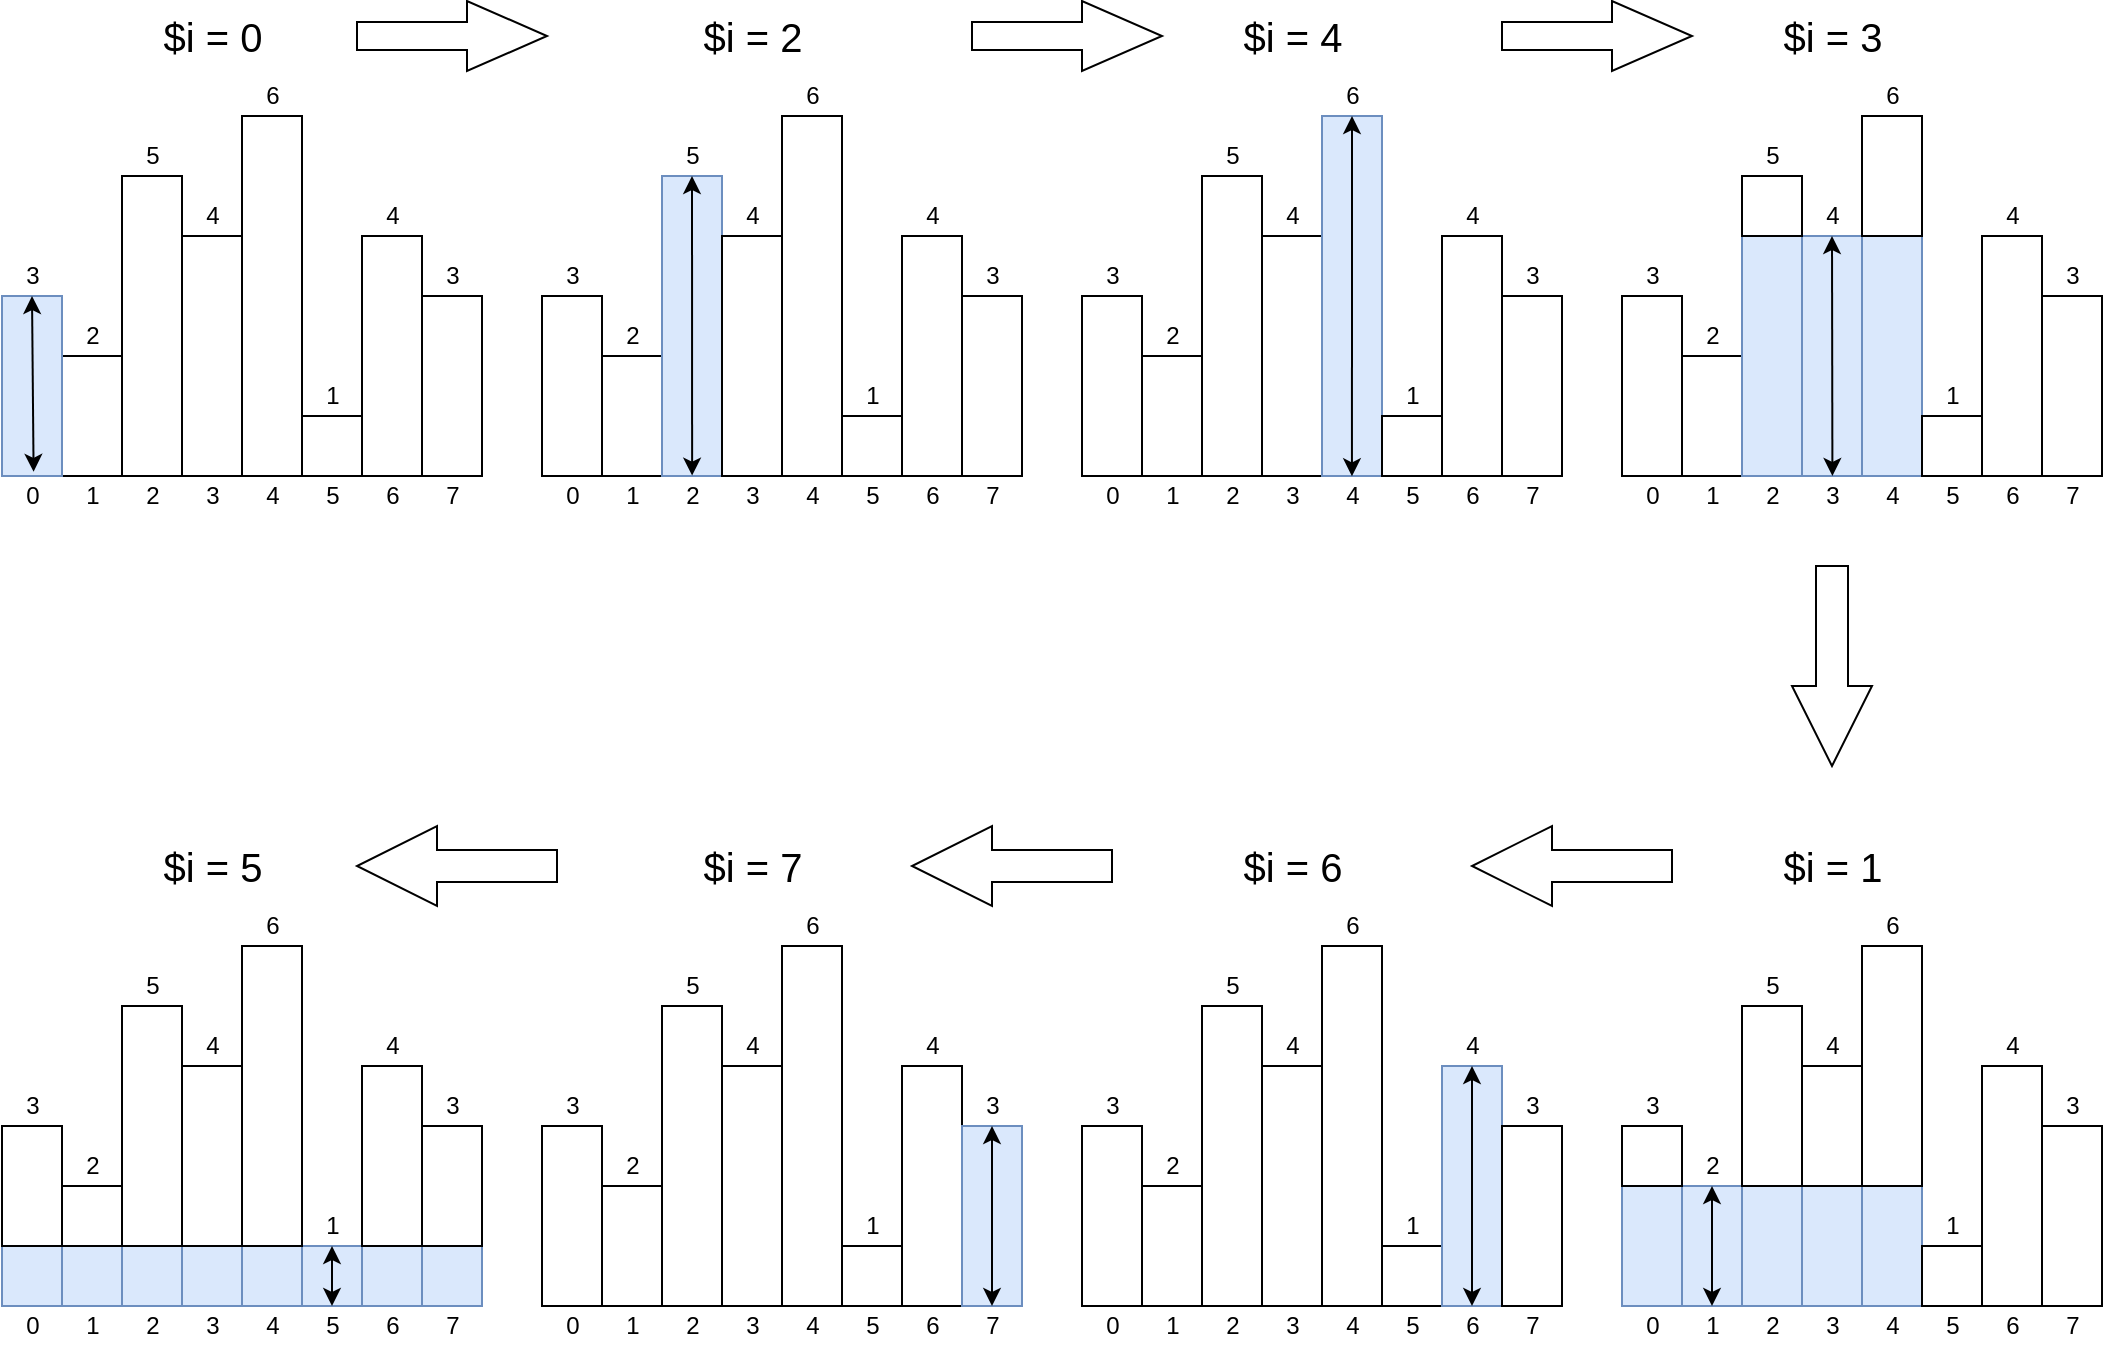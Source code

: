 <mxfile version="17.4.0" type="device"><diagram id="r13lclJy04tUfpIlz6-x" name="Page-1"><mxGraphModel dx="2289" dy="856" grid="1" gridSize="10" guides="1" tooltips="1" connect="1" arrows="1" fold="1" page="1" pageScale="1" pageWidth="827" pageHeight="1169" math="0" shadow="0"><root><mxCell id="0"/><mxCell id="1" parent="0"/><mxCell id="mqp4luk-evW0Tg-lg8hb-3" value="" style="whiteSpace=wrap;html=1;fillColor=#dae8fc;strokeColor=#6c8ebf;" vertex="1" parent="1"><mxGeometry x="270" y="795" width="30" height="60" as="geometry"/></mxCell><mxCell id="mqp4luk-evW0Tg-lg8hb-5" value="" style="whiteSpace=wrap;html=1;fillColor=#dae8fc;strokeColor=#6c8ebf;" vertex="1" parent="1"><mxGeometry x="300" y="795" width="30" height="60" as="geometry"/></mxCell><mxCell id="mqp4luk-evW0Tg-lg8hb-6" value="" style="whiteSpace=wrap;html=1;fillColor=#dae8fc;strokeColor=#6c8ebf;" vertex="1" parent="1"><mxGeometry x="330" y="795" width="30" height="60" as="geometry"/></mxCell><mxCell id="mqp4luk-evW0Tg-lg8hb-7" value="2" style="text;html=1;resizable=0;autosize=1;align=center;verticalAlign=middle;points=[];fillColor=none;strokeColor=none;rounded=0;" vertex="1" parent="1"><mxGeometry x="275" y="775" width="20" height="20" as="geometry"/></mxCell><mxCell id="mqp4luk-evW0Tg-lg8hb-8" value="" style="whiteSpace=wrap;html=1;fillColor=#dae8fc;strokeColor=#6c8ebf;" vertex="1" parent="1"><mxGeometry x="240" y="795" width="30" height="60" as="geometry"/></mxCell><mxCell id="mqp4luk-evW0Tg-lg8hb-9" value="3" style="text;html=1;resizable=0;autosize=1;align=center;verticalAlign=middle;points=[];fillColor=none;strokeColor=none;rounded=0;" vertex="1" parent="1"><mxGeometry x="245" y="745" width="20" height="20" as="geometry"/></mxCell><mxCell id="mqp4luk-evW0Tg-lg8hb-10" value="5" style="text;html=1;resizable=0;autosize=1;align=center;verticalAlign=middle;points=[];fillColor=none;strokeColor=none;rounded=0;" vertex="1" parent="1"><mxGeometry x="305" y="685" width="20" height="20" as="geometry"/></mxCell><mxCell id="mqp4luk-evW0Tg-lg8hb-11" value="4" style="text;html=1;resizable=0;autosize=1;align=center;verticalAlign=middle;points=[];fillColor=none;strokeColor=none;rounded=0;" vertex="1" parent="1"><mxGeometry x="335" y="715" width="20" height="20" as="geometry"/></mxCell><mxCell id="mqp4luk-evW0Tg-lg8hb-13" value="" style="whiteSpace=wrap;html=1;fillColor=#dae8fc;strokeColor=#6c8ebf;" vertex="1" parent="1"><mxGeometry x="360" y="795" width="30" height="60" as="geometry"/></mxCell><mxCell id="mqp4luk-evW0Tg-lg8hb-14" value="" style="whiteSpace=wrap;html=1;" vertex="1" parent="1"><mxGeometry x="390" y="825" width="30" height="30" as="geometry"/></mxCell><mxCell id="mqp4luk-evW0Tg-lg8hb-15" value="6" style="text;html=1;resizable=0;autosize=1;align=center;verticalAlign=middle;points=[];fillColor=none;strokeColor=none;rounded=0;" vertex="1" parent="1"><mxGeometry x="365" y="655" width="20" height="20" as="geometry"/></mxCell><mxCell id="mqp4luk-evW0Tg-lg8hb-16" value="" style="whiteSpace=wrap;html=1;" vertex="1" parent="1"><mxGeometry x="420" y="735" width="30" height="120" as="geometry"/></mxCell><mxCell id="mqp4luk-evW0Tg-lg8hb-17" value="" style="whiteSpace=wrap;html=1;" vertex="1" parent="1"><mxGeometry x="450" y="765" width="30" height="90" as="geometry"/></mxCell><mxCell id="mqp4luk-evW0Tg-lg8hb-18" value="1" style="text;html=1;resizable=0;autosize=1;align=center;verticalAlign=middle;points=[];fillColor=none;strokeColor=none;rounded=0;" vertex="1" parent="1"><mxGeometry x="395" y="805" width="20" height="20" as="geometry"/></mxCell><mxCell id="mqp4luk-evW0Tg-lg8hb-19" value="4" style="text;html=1;resizable=0;autosize=1;align=center;verticalAlign=middle;points=[];fillColor=none;strokeColor=none;rounded=0;" vertex="1" parent="1"><mxGeometry x="425" y="715" width="20" height="20" as="geometry"/></mxCell><mxCell id="mqp4luk-evW0Tg-lg8hb-20" value="3" style="text;html=1;resizable=0;autosize=1;align=center;verticalAlign=middle;points=[];fillColor=none;strokeColor=none;rounded=0;" vertex="1" parent="1"><mxGeometry x="455" y="745" width="20" height="20" as="geometry"/></mxCell><mxCell id="mqp4luk-evW0Tg-lg8hb-23" value="" style="endArrow=classic;startArrow=classic;html=1;rounded=0;" edge="1" parent="1" target="mqp4luk-evW0Tg-lg8hb-16"><mxGeometry width="50" height="50" relative="1" as="geometry"><mxPoint x="420" y="765" as="sourcePoint"/><mxPoint x="470" y="715" as="targetPoint"/></mxGeometry></mxCell><mxCell id="mqp4luk-evW0Tg-lg8hb-24" value="" style="endArrow=classic;startArrow=classic;html=1;rounded=0;" edge="1" parent="1" target="mqp4luk-evW0Tg-lg8hb-3"><mxGeometry width="50" height="50" relative="1" as="geometry"><mxPoint x="285" y="855" as="sourcePoint"/><mxPoint x="335" y="805" as="targetPoint"/></mxGeometry></mxCell><mxCell id="mqp4luk-evW0Tg-lg8hb-25" value="" style="endArrow=classic;startArrow=classic;html=1;rounded=0;entryX=0.5;entryY=0;entryDx=0;entryDy=0;exitX=0.5;exitY=1;exitDx=0;exitDy=0;" edge="1" parent="1" target="mqp4luk-evW0Tg-lg8hb-3" source="mqp4luk-evW0Tg-lg8hb-3"><mxGeometry width="50" height="50" relative="1" as="geometry"><mxPoint x="345.21" y="855" as="sourcePoint"/><mxPoint x="344.79" y="795" as="targetPoint"/></mxGeometry></mxCell><mxCell id="mqp4luk-evW0Tg-lg8hb-26" value="0" style="text;html=1;resizable=0;autosize=1;align=center;verticalAlign=middle;points=[];fillColor=none;strokeColor=none;rounded=0;" vertex="1" parent="1"><mxGeometry x="245" y="855" width="20" height="20" as="geometry"/></mxCell><mxCell id="mqp4luk-evW0Tg-lg8hb-27" value="1" style="text;html=1;resizable=0;autosize=1;align=center;verticalAlign=middle;points=[];fillColor=none;strokeColor=none;rounded=0;" vertex="1" parent="1"><mxGeometry x="275" y="855" width="20" height="20" as="geometry"/></mxCell><mxCell id="mqp4luk-evW0Tg-lg8hb-28" value="2" style="text;html=1;resizable=0;autosize=1;align=center;verticalAlign=middle;points=[];fillColor=none;strokeColor=none;rounded=0;" vertex="1" parent="1"><mxGeometry x="305" y="855" width="20" height="20" as="geometry"/></mxCell><mxCell id="mqp4luk-evW0Tg-lg8hb-29" value="3" style="text;html=1;resizable=0;autosize=1;align=center;verticalAlign=middle;points=[];fillColor=none;strokeColor=none;rounded=0;" vertex="1" parent="1"><mxGeometry x="335" y="855" width="20" height="20" as="geometry"/></mxCell><mxCell id="mqp4luk-evW0Tg-lg8hb-30" value="4" style="text;html=1;resizable=0;autosize=1;align=center;verticalAlign=middle;points=[];fillColor=none;strokeColor=none;rounded=0;" vertex="1" parent="1"><mxGeometry x="365" y="855" width="20" height="20" as="geometry"/></mxCell><mxCell id="mqp4luk-evW0Tg-lg8hb-31" value="5" style="text;html=1;resizable=0;autosize=1;align=center;verticalAlign=middle;points=[];fillColor=none;strokeColor=none;rounded=0;" vertex="1" parent="1"><mxGeometry x="395" y="855" width="20" height="20" as="geometry"/></mxCell><mxCell id="mqp4luk-evW0Tg-lg8hb-32" value="6" style="text;html=1;resizable=0;autosize=1;align=center;verticalAlign=middle;points=[];fillColor=none;strokeColor=none;rounded=0;" vertex="1" parent="1"><mxGeometry x="425" y="855" width="20" height="20" as="geometry"/></mxCell><mxCell id="mqp4luk-evW0Tg-lg8hb-34" value="7" style="text;html=1;resizable=0;autosize=1;align=center;verticalAlign=middle;points=[];fillColor=none;strokeColor=none;rounded=0;" vertex="1" parent="1"><mxGeometry x="455" y="855" width="20" height="20" as="geometry"/></mxCell><mxCell id="mqp4luk-evW0Tg-lg8hb-35" value="$i = 1" style="text;html=1;resizable=0;autosize=1;align=center;verticalAlign=middle;points=[];fillColor=none;strokeColor=none;rounded=0;shadow=0;fontSize=20;" vertex="1" parent="1"><mxGeometry x="315" y="620" width="60" height="30" as="geometry"/></mxCell><mxCell id="mqp4luk-evW0Tg-lg8hb-38" value="" style="whiteSpace=wrap;html=1;" vertex="1" parent="1"><mxGeometry y="380" width="30" height="60" as="geometry"/></mxCell><mxCell id="mqp4luk-evW0Tg-lg8hb-40" value="" style="whiteSpace=wrap;html=1;" vertex="1" parent="1"><mxGeometry x="30" y="290" width="30" height="150" as="geometry"/></mxCell><mxCell id="mqp4luk-evW0Tg-lg8hb-41" value="" style="whiteSpace=wrap;html=1;" vertex="1" parent="1"><mxGeometry x="60" y="320" width="30" height="120" as="geometry"/></mxCell><mxCell id="mqp4luk-evW0Tg-lg8hb-42" value="2" style="text;html=1;resizable=0;autosize=1;align=center;verticalAlign=middle;points=[];fillColor=none;strokeColor=none;rounded=0;" vertex="1" parent="1"><mxGeometry x="5" y="360" width="20" height="20" as="geometry"/></mxCell><mxCell id="mqp4luk-evW0Tg-lg8hb-43" value="" style="whiteSpace=wrap;html=1;" vertex="1" parent="1"><mxGeometry x="-30" y="350" width="30" height="90" as="geometry"/></mxCell><mxCell id="mqp4luk-evW0Tg-lg8hb-44" value="3" style="text;html=1;resizable=0;autosize=1;align=center;verticalAlign=middle;points=[];fillColor=none;strokeColor=none;rounded=0;" vertex="1" parent="1"><mxGeometry x="-25" y="330" width="20" height="20" as="geometry"/></mxCell><mxCell id="mqp4luk-evW0Tg-lg8hb-45" value="5" style="text;html=1;resizable=0;autosize=1;align=center;verticalAlign=middle;points=[];fillColor=none;strokeColor=none;rounded=0;" vertex="1" parent="1"><mxGeometry x="35" y="270" width="20" height="20" as="geometry"/></mxCell><mxCell id="mqp4luk-evW0Tg-lg8hb-46" value="4" style="text;html=1;resizable=0;autosize=1;align=center;verticalAlign=middle;points=[];fillColor=none;strokeColor=none;rounded=0;" vertex="1" parent="1"><mxGeometry x="65" y="300" width="20" height="20" as="geometry"/></mxCell><mxCell id="mqp4luk-evW0Tg-lg8hb-48" value="" style="whiteSpace=wrap;html=1;fillColor=#dae8fc;strokeColor=#6c8ebf;" vertex="1" parent="1"><mxGeometry x="90" y="260" width="30" height="180" as="geometry"/></mxCell><mxCell id="mqp4luk-evW0Tg-lg8hb-49" value="" style="whiteSpace=wrap;html=1;" vertex="1" parent="1"><mxGeometry x="120" y="410" width="30" height="30" as="geometry"/></mxCell><mxCell id="mqp4luk-evW0Tg-lg8hb-50" value="6" style="text;html=1;resizable=0;autosize=1;align=center;verticalAlign=middle;points=[];fillColor=none;strokeColor=none;rounded=0;" vertex="1" parent="1"><mxGeometry x="95" y="240" width="20" height="20" as="geometry"/></mxCell><mxCell id="mqp4luk-evW0Tg-lg8hb-51" value="" style="whiteSpace=wrap;html=1;" vertex="1" parent="1"><mxGeometry x="150" y="320" width="30" height="120" as="geometry"/></mxCell><mxCell id="mqp4luk-evW0Tg-lg8hb-52" value="" style="whiteSpace=wrap;html=1;" vertex="1" parent="1"><mxGeometry x="180" y="350" width="30" height="90" as="geometry"/></mxCell><mxCell id="mqp4luk-evW0Tg-lg8hb-53" value="1" style="text;html=1;resizable=0;autosize=1;align=center;verticalAlign=middle;points=[];fillColor=none;strokeColor=none;rounded=0;" vertex="1" parent="1"><mxGeometry x="125" y="390" width="20" height="20" as="geometry"/></mxCell><mxCell id="mqp4luk-evW0Tg-lg8hb-54" value="4" style="text;html=1;resizable=0;autosize=1;align=center;verticalAlign=middle;points=[];fillColor=none;strokeColor=none;rounded=0;" vertex="1" parent="1"><mxGeometry x="155" y="300" width="20" height="20" as="geometry"/></mxCell><mxCell id="mqp4luk-evW0Tg-lg8hb-55" value="3" style="text;html=1;resizable=0;autosize=1;align=center;verticalAlign=middle;points=[];fillColor=none;strokeColor=none;rounded=0;" vertex="1" parent="1"><mxGeometry x="185" y="330" width="20" height="20" as="geometry"/></mxCell><mxCell id="mqp4luk-evW0Tg-lg8hb-58" value="" style="endArrow=classic;startArrow=classic;html=1;rounded=0;" edge="1" parent="1" target="mqp4luk-evW0Tg-lg8hb-51"><mxGeometry width="50" height="50" relative="1" as="geometry"><mxPoint x="150" y="350" as="sourcePoint"/><mxPoint x="200" y="300" as="targetPoint"/></mxGeometry></mxCell><mxCell id="mqp4luk-evW0Tg-lg8hb-59" value="" style="endArrow=classic;startArrow=classic;html=1;rounded=0;" edge="1" parent="1" target="mqp4luk-evW0Tg-lg8hb-38"><mxGeometry width="50" height="50" relative="1" as="geometry"><mxPoint x="15" y="440" as="sourcePoint"/><mxPoint x="65" y="390" as="targetPoint"/></mxGeometry></mxCell><mxCell id="mqp4luk-evW0Tg-lg8hb-60" value="" style="endArrow=classic;startArrow=classic;html=1;rounded=0;entryX=0.5;entryY=0;entryDx=0;entryDy=0;exitX=0.499;exitY=0.007;exitDx=0;exitDy=0;exitPerimeter=0;" edge="1" parent="1" target="mqp4luk-evW0Tg-lg8hb-48" source="mqp4luk-evW0Tg-lg8hb-65"><mxGeometry width="50" height="50" relative="1" as="geometry"><mxPoint x="75.21" y="440" as="sourcePoint"/><mxPoint x="74.79" y="380" as="targetPoint"/></mxGeometry></mxCell><mxCell id="mqp4luk-evW0Tg-lg8hb-61" value="0" style="text;html=1;resizable=0;autosize=1;align=center;verticalAlign=middle;points=[];fillColor=none;strokeColor=none;rounded=0;" vertex="1" parent="1"><mxGeometry x="-25" y="440" width="20" height="20" as="geometry"/></mxCell><mxCell id="mqp4luk-evW0Tg-lg8hb-62" value="1" style="text;html=1;resizable=0;autosize=1;align=center;verticalAlign=middle;points=[];fillColor=none;strokeColor=none;rounded=0;" vertex="1" parent="1"><mxGeometry x="5" y="440" width="20" height="20" as="geometry"/></mxCell><mxCell id="mqp4luk-evW0Tg-lg8hb-63" value="2" style="text;html=1;resizable=0;autosize=1;align=center;verticalAlign=middle;points=[];fillColor=none;strokeColor=none;rounded=0;" vertex="1" parent="1"><mxGeometry x="35" y="440" width="20" height="20" as="geometry"/></mxCell><mxCell id="mqp4luk-evW0Tg-lg8hb-64" value="3" style="text;html=1;resizable=0;autosize=1;align=center;verticalAlign=middle;points=[];fillColor=none;strokeColor=none;rounded=0;" vertex="1" parent="1"><mxGeometry x="65" y="440" width="20" height="20" as="geometry"/></mxCell><mxCell id="mqp4luk-evW0Tg-lg8hb-65" value="4" style="text;html=1;resizable=0;autosize=1;align=center;verticalAlign=middle;points=[];fillColor=none;strokeColor=none;rounded=0;" vertex="1" parent="1"><mxGeometry x="95" y="440" width="20" height="20" as="geometry"/></mxCell><mxCell id="mqp4luk-evW0Tg-lg8hb-66" value="5" style="text;html=1;resizable=0;autosize=1;align=center;verticalAlign=middle;points=[];fillColor=none;strokeColor=none;rounded=0;" vertex="1" parent="1"><mxGeometry x="125" y="440" width="20" height="20" as="geometry"/></mxCell><mxCell id="mqp4luk-evW0Tg-lg8hb-67" value="6" style="text;html=1;resizable=0;autosize=1;align=center;verticalAlign=middle;points=[];fillColor=none;strokeColor=none;rounded=0;" vertex="1" parent="1"><mxGeometry x="155" y="440" width="20" height="20" as="geometry"/></mxCell><mxCell id="mqp4luk-evW0Tg-lg8hb-69" value="7" style="text;html=1;resizable=0;autosize=1;align=center;verticalAlign=middle;points=[];fillColor=none;strokeColor=none;rounded=0;" vertex="1" parent="1"><mxGeometry x="185" y="440" width="20" height="20" as="geometry"/></mxCell><mxCell id="mqp4luk-evW0Tg-lg8hb-70" value="$i = 4" style="text;html=1;resizable=0;autosize=1;align=center;verticalAlign=middle;points=[];fillColor=none;strokeColor=none;rounded=0;shadow=0;fontSize=20;" vertex="1" parent="1"><mxGeometry x="45" y="205" width="60" height="30" as="geometry"/></mxCell><mxCell id="mqp4luk-evW0Tg-lg8hb-71" value="" style="whiteSpace=wrap;html=1;" vertex="1" parent="1"><mxGeometry x="-270" y="380" width="30" height="60" as="geometry"/></mxCell><mxCell id="mqp4luk-evW0Tg-lg8hb-73" value="" style="whiteSpace=wrap;html=1;fillColor=#dae8fc;strokeColor=#6c8ebf;" vertex="1" parent="1"><mxGeometry x="-240" y="290" width="30" height="150" as="geometry"/></mxCell><mxCell id="mqp4luk-evW0Tg-lg8hb-74" value="" style="whiteSpace=wrap;html=1;" vertex="1" parent="1"><mxGeometry x="-210" y="320" width="30" height="120" as="geometry"/></mxCell><mxCell id="mqp4luk-evW0Tg-lg8hb-75" value="2" style="text;html=1;resizable=0;autosize=1;align=center;verticalAlign=middle;points=[];fillColor=none;strokeColor=none;rounded=0;" vertex="1" parent="1"><mxGeometry x="-265" y="360" width="20" height="20" as="geometry"/></mxCell><mxCell id="mqp4luk-evW0Tg-lg8hb-76" value="" style="whiteSpace=wrap;html=1;" vertex="1" parent="1"><mxGeometry x="-300" y="350" width="30" height="90" as="geometry"/></mxCell><mxCell id="mqp4luk-evW0Tg-lg8hb-77" value="3" style="text;html=1;resizable=0;autosize=1;align=center;verticalAlign=middle;points=[];fillColor=none;strokeColor=none;rounded=0;" vertex="1" parent="1"><mxGeometry x="-295" y="330" width="20" height="20" as="geometry"/></mxCell><mxCell id="mqp4luk-evW0Tg-lg8hb-78" value="5" style="text;html=1;resizable=0;autosize=1;align=center;verticalAlign=middle;points=[];fillColor=none;strokeColor=none;rounded=0;" vertex="1" parent="1"><mxGeometry x="-235" y="270" width="20" height="20" as="geometry"/></mxCell><mxCell id="mqp4luk-evW0Tg-lg8hb-79" value="4" style="text;html=1;resizable=0;autosize=1;align=center;verticalAlign=middle;points=[];fillColor=none;strokeColor=none;rounded=0;" vertex="1" parent="1"><mxGeometry x="-205" y="300" width="20" height="20" as="geometry"/></mxCell><mxCell id="mqp4luk-evW0Tg-lg8hb-81" value="" style="whiteSpace=wrap;html=1;" vertex="1" parent="1"><mxGeometry x="-180" y="260" width="30" height="180" as="geometry"/></mxCell><mxCell id="mqp4luk-evW0Tg-lg8hb-82" value="" style="whiteSpace=wrap;html=1;" vertex="1" parent="1"><mxGeometry x="-150" y="410" width="30" height="30" as="geometry"/></mxCell><mxCell id="mqp4luk-evW0Tg-lg8hb-83" value="6" style="text;html=1;resizable=0;autosize=1;align=center;verticalAlign=middle;points=[];fillColor=none;strokeColor=none;rounded=0;" vertex="1" parent="1"><mxGeometry x="-175" y="240" width="20" height="20" as="geometry"/></mxCell><mxCell id="mqp4luk-evW0Tg-lg8hb-84" value="" style="whiteSpace=wrap;html=1;" vertex="1" parent="1"><mxGeometry x="-120" y="320" width="30" height="120" as="geometry"/></mxCell><mxCell id="mqp4luk-evW0Tg-lg8hb-85" value="" style="whiteSpace=wrap;html=1;" vertex="1" parent="1"><mxGeometry x="-90" y="350" width="30" height="90" as="geometry"/></mxCell><mxCell id="mqp4luk-evW0Tg-lg8hb-86" value="1" style="text;html=1;resizable=0;autosize=1;align=center;verticalAlign=middle;points=[];fillColor=none;strokeColor=none;rounded=0;" vertex="1" parent="1"><mxGeometry x="-145" y="390" width="20" height="20" as="geometry"/></mxCell><mxCell id="mqp4luk-evW0Tg-lg8hb-87" value="4" style="text;html=1;resizable=0;autosize=1;align=center;verticalAlign=middle;points=[];fillColor=none;strokeColor=none;rounded=0;" vertex="1" parent="1"><mxGeometry x="-115" y="300" width="20" height="20" as="geometry"/></mxCell><mxCell id="mqp4luk-evW0Tg-lg8hb-88" value="3" style="text;html=1;resizable=0;autosize=1;align=center;verticalAlign=middle;points=[];fillColor=none;strokeColor=none;rounded=0;" vertex="1" parent="1"><mxGeometry x="-85" y="330" width="20" height="20" as="geometry"/></mxCell><mxCell id="mqp4luk-evW0Tg-lg8hb-91" value="" style="endArrow=classic;startArrow=classic;html=1;rounded=0;" edge="1" parent="1" target="mqp4luk-evW0Tg-lg8hb-84"><mxGeometry width="50" height="50" relative="1" as="geometry"><mxPoint x="-120" y="350" as="sourcePoint"/><mxPoint x="-70" y="300" as="targetPoint"/></mxGeometry></mxCell><mxCell id="mqp4luk-evW0Tg-lg8hb-92" value="" style="endArrow=classic;startArrow=classic;html=1;rounded=0;" edge="1" parent="1" target="mqp4luk-evW0Tg-lg8hb-71"><mxGeometry width="50" height="50" relative="1" as="geometry"><mxPoint x="-255" y="440" as="sourcePoint"/><mxPoint x="-205" y="390" as="targetPoint"/></mxGeometry></mxCell><mxCell id="mqp4luk-evW0Tg-lg8hb-93" value="" style="endArrow=classic;startArrow=classic;html=1;rounded=0;entryX=0.5;entryY=0;entryDx=0;entryDy=0;exitX=0.503;exitY=-0.01;exitDx=0;exitDy=0;exitPerimeter=0;" edge="1" parent="1" target="mqp4luk-evW0Tg-lg8hb-73" source="mqp4luk-evW0Tg-lg8hb-96"><mxGeometry width="50" height="50" relative="1" as="geometry"><mxPoint x="-194.79" y="440" as="sourcePoint"/><mxPoint x="-195.21" y="380" as="targetPoint"/></mxGeometry></mxCell><mxCell id="mqp4luk-evW0Tg-lg8hb-94" value="0" style="text;html=1;resizable=0;autosize=1;align=center;verticalAlign=middle;points=[];fillColor=none;strokeColor=none;rounded=0;" vertex="1" parent="1"><mxGeometry x="-295" y="440" width="20" height="20" as="geometry"/></mxCell><mxCell id="mqp4luk-evW0Tg-lg8hb-95" value="1" style="text;html=1;resizable=0;autosize=1;align=center;verticalAlign=middle;points=[];fillColor=none;strokeColor=none;rounded=0;" vertex="1" parent="1"><mxGeometry x="-265" y="440" width="20" height="20" as="geometry"/></mxCell><mxCell id="mqp4luk-evW0Tg-lg8hb-96" value="2" style="text;html=1;resizable=0;autosize=1;align=center;verticalAlign=middle;points=[];fillColor=none;strokeColor=none;rounded=0;" vertex="1" parent="1"><mxGeometry x="-235" y="440" width="20" height="20" as="geometry"/></mxCell><mxCell id="mqp4luk-evW0Tg-lg8hb-97" value="3" style="text;html=1;resizable=0;autosize=1;align=center;verticalAlign=middle;points=[];fillColor=none;strokeColor=none;rounded=0;" vertex="1" parent="1"><mxGeometry x="-205" y="440" width="20" height="20" as="geometry"/></mxCell><mxCell id="mqp4luk-evW0Tg-lg8hb-98" value="4" style="text;html=1;resizable=0;autosize=1;align=center;verticalAlign=middle;points=[];fillColor=none;strokeColor=none;rounded=0;" vertex="1" parent="1"><mxGeometry x="-175" y="440" width="20" height="20" as="geometry"/></mxCell><mxCell id="mqp4luk-evW0Tg-lg8hb-99" value="5" style="text;html=1;resizable=0;autosize=1;align=center;verticalAlign=middle;points=[];fillColor=none;strokeColor=none;rounded=0;" vertex="1" parent="1"><mxGeometry x="-145" y="440" width="20" height="20" as="geometry"/></mxCell><mxCell id="mqp4luk-evW0Tg-lg8hb-100" value="6" style="text;html=1;resizable=0;autosize=1;align=center;verticalAlign=middle;points=[];fillColor=none;strokeColor=none;rounded=0;" vertex="1" parent="1"><mxGeometry x="-115" y="440" width="20" height="20" as="geometry"/></mxCell><mxCell id="mqp4luk-evW0Tg-lg8hb-102" value="7" style="text;html=1;resizable=0;autosize=1;align=center;verticalAlign=middle;points=[];fillColor=none;strokeColor=none;rounded=0;" vertex="1" parent="1"><mxGeometry x="-85" y="440" width="20" height="20" as="geometry"/></mxCell><mxCell id="mqp4luk-evW0Tg-lg8hb-103" value="$i = 2" style="text;html=1;resizable=0;autosize=1;align=center;verticalAlign=middle;points=[];fillColor=none;strokeColor=none;rounded=0;shadow=0;fontSize=20;" vertex="1" parent="1"><mxGeometry x="-225" y="205" width="60" height="30" as="geometry"/></mxCell><mxCell id="mqp4luk-evW0Tg-lg8hb-104" value="" style="whiteSpace=wrap;html=1;" vertex="1" parent="1"><mxGeometry x="-540" y="380" width="30" height="60" as="geometry"/></mxCell><mxCell id="mqp4luk-evW0Tg-lg8hb-106" value="" style="whiteSpace=wrap;html=1;" vertex="1" parent="1"><mxGeometry x="-510" y="290" width="30" height="150" as="geometry"/></mxCell><mxCell id="mqp4luk-evW0Tg-lg8hb-107" value="" style="whiteSpace=wrap;html=1;" vertex="1" parent="1"><mxGeometry x="-480" y="320" width="30" height="120" as="geometry"/></mxCell><mxCell id="mqp4luk-evW0Tg-lg8hb-108" value="2" style="text;html=1;resizable=0;autosize=1;align=center;verticalAlign=middle;points=[];fillColor=none;strokeColor=none;rounded=0;" vertex="1" parent="1"><mxGeometry x="-535" y="360" width="20" height="20" as="geometry"/></mxCell><mxCell id="mqp4luk-evW0Tg-lg8hb-109" value="" style="whiteSpace=wrap;html=1;fillColor=#dae8fc;strokeColor=#6c8ebf;" vertex="1" parent="1"><mxGeometry x="-570" y="350" width="30" height="90" as="geometry"/></mxCell><mxCell id="mqp4luk-evW0Tg-lg8hb-110" value="3" style="text;html=1;resizable=0;autosize=1;align=center;verticalAlign=middle;points=[];fillColor=none;strokeColor=none;rounded=0;" vertex="1" parent="1"><mxGeometry x="-565" y="330" width="20" height="20" as="geometry"/></mxCell><mxCell id="mqp4luk-evW0Tg-lg8hb-111" value="5" style="text;html=1;resizable=0;autosize=1;align=center;verticalAlign=middle;points=[];fillColor=none;strokeColor=none;rounded=0;" vertex="1" parent="1"><mxGeometry x="-505" y="270" width="20" height="20" as="geometry"/></mxCell><mxCell id="mqp4luk-evW0Tg-lg8hb-112" value="4" style="text;html=1;resizable=0;autosize=1;align=center;verticalAlign=middle;points=[];fillColor=none;strokeColor=none;rounded=0;" vertex="1" parent="1"><mxGeometry x="-475" y="300" width="20" height="20" as="geometry"/></mxCell><mxCell id="mqp4luk-evW0Tg-lg8hb-114" value="" style="whiteSpace=wrap;html=1;" vertex="1" parent="1"><mxGeometry x="-450" y="260" width="30" height="180" as="geometry"/></mxCell><mxCell id="mqp4luk-evW0Tg-lg8hb-115" value="" style="whiteSpace=wrap;html=1;" vertex="1" parent="1"><mxGeometry x="-420" y="410" width="30" height="30" as="geometry"/></mxCell><mxCell id="mqp4luk-evW0Tg-lg8hb-116" value="6" style="text;html=1;resizable=0;autosize=1;align=center;verticalAlign=middle;points=[];fillColor=none;strokeColor=none;rounded=0;" vertex="1" parent="1"><mxGeometry x="-445" y="240" width="20" height="20" as="geometry"/></mxCell><mxCell id="mqp4luk-evW0Tg-lg8hb-117" value="" style="whiteSpace=wrap;html=1;" vertex="1" parent="1"><mxGeometry x="-390" y="320" width="30" height="120" as="geometry"/></mxCell><mxCell id="mqp4luk-evW0Tg-lg8hb-118" value="" style="whiteSpace=wrap;html=1;" vertex="1" parent="1"><mxGeometry x="-360" y="350" width="30" height="90" as="geometry"/></mxCell><mxCell id="mqp4luk-evW0Tg-lg8hb-119" value="1" style="text;html=1;resizable=0;autosize=1;align=center;verticalAlign=middle;points=[];fillColor=none;strokeColor=none;rounded=0;" vertex="1" parent="1"><mxGeometry x="-415" y="390" width="20" height="20" as="geometry"/></mxCell><mxCell id="mqp4luk-evW0Tg-lg8hb-120" value="4" style="text;html=1;resizable=0;autosize=1;align=center;verticalAlign=middle;points=[];fillColor=none;strokeColor=none;rounded=0;" vertex="1" parent="1"><mxGeometry x="-385" y="300" width="20" height="20" as="geometry"/></mxCell><mxCell id="mqp4luk-evW0Tg-lg8hb-121" value="3" style="text;html=1;resizable=0;autosize=1;align=center;verticalAlign=middle;points=[];fillColor=none;strokeColor=none;rounded=0;" vertex="1" parent="1"><mxGeometry x="-355" y="330" width="20" height="20" as="geometry"/></mxCell><mxCell id="mqp4luk-evW0Tg-lg8hb-124" value="" style="endArrow=classic;startArrow=classic;html=1;rounded=0;" edge="1" parent="1" target="mqp4luk-evW0Tg-lg8hb-117"><mxGeometry width="50" height="50" relative="1" as="geometry"><mxPoint x="-390" y="350" as="sourcePoint"/><mxPoint x="-340" y="300" as="targetPoint"/></mxGeometry></mxCell><mxCell id="mqp4luk-evW0Tg-lg8hb-125" value="" style="endArrow=classic;startArrow=classic;html=1;rounded=0;" edge="1" parent="1" target="mqp4luk-evW0Tg-lg8hb-104"><mxGeometry width="50" height="50" relative="1" as="geometry"><mxPoint x="-525" y="440" as="sourcePoint"/><mxPoint x="-475" y="390" as="targetPoint"/></mxGeometry></mxCell><mxCell id="mqp4luk-evW0Tg-lg8hb-126" value="" style="endArrow=classic;startArrow=classic;html=1;rounded=0;entryX=0.5;entryY=0;entryDx=0;entryDy=0;exitX=0.54;exitY=-0.104;exitDx=0;exitDy=0;exitPerimeter=0;" edge="1" parent="1" target="mqp4luk-evW0Tg-lg8hb-109" source="mqp4luk-evW0Tg-lg8hb-127"><mxGeometry width="50" height="50" relative="1" as="geometry"><mxPoint x="-464.79" y="440" as="sourcePoint"/><mxPoint x="-465.21" y="380" as="targetPoint"/></mxGeometry></mxCell><mxCell id="mqp4luk-evW0Tg-lg8hb-127" value="0" style="text;html=1;resizable=0;autosize=1;align=center;verticalAlign=middle;points=[];fillColor=none;strokeColor=none;rounded=0;" vertex="1" parent="1"><mxGeometry x="-565" y="440" width="20" height="20" as="geometry"/></mxCell><mxCell id="mqp4luk-evW0Tg-lg8hb-128" value="1" style="text;html=1;resizable=0;autosize=1;align=center;verticalAlign=middle;points=[];fillColor=none;strokeColor=none;rounded=0;" vertex="1" parent="1"><mxGeometry x="-535" y="440" width="20" height="20" as="geometry"/></mxCell><mxCell id="mqp4luk-evW0Tg-lg8hb-129" value="2" style="text;html=1;resizable=0;autosize=1;align=center;verticalAlign=middle;points=[];fillColor=none;strokeColor=none;rounded=0;" vertex="1" parent="1"><mxGeometry x="-505" y="440" width="20" height="20" as="geometry"/></mxCell><mxCell id="mqp4luk-evW0Tg-lg8hb-130" value="3" style="text;html=1;resizable=0;autosize=1;align=center;verticalAlign=middle;points=[];fillColor=none;strokeColor=none;rounded=0;" vertex="1" parent="1"><mxGeometry x="-475" y="440" width="20" height="20" as="geometry"/></mxCell><mxCell id="mqp4luk-evW0Tg-lg8hb-131" value="4" style="text;html=1;resizable=0;autosize=1;align=center;verticalAlign=middle;points=[];fillColor=none;strokeColor=none;rounded=0;" vertex="1" parent="1"><mxGeometry x="-445" y="440" width="20" height="20" as="geometry"/></mxCell><mxCell id="mqp4luk-evW0Tg-lg8hb-132" value="5" style="text;html=1;resizable=0;autosize=1;align=center;verticalAlign=middle;points=[];fillColor=none;strokeColor=none;rounded=0;" vertex="1" parent="1"><mxGeometry x="-415" y="440" width="20" height="20" as="geometry"/></mxCell><mxCell id="mqp4luk-evW0Tg-lg8hb-133" value="6" style="text;html=1;resizable=0;autosize=1;align=center;verticalAlign=middle;points=[];fillColor=none;strokeColor=none;rounded=0;" vertex="1" parent="1"><mxGeometry x="-385" y="440" width="20" height="20" as="geometry"/></mxCell><mxCell id="mqp4luk-evW0Tg-lg8hb-135" value="7" style="text;html=1;resizable=0;autosize=1;align=center;verticalAlign=middle;points=[];fillColor=none;strokeColor=none;rounded=0;" vertex="1" parent="1"><mxGeometry x="-355" y="440" width="20" height="20" as="geometry"/></mxCell><mxCell id="mqp4luk-evW0Tg-lg8hb-137" value="" style="whiteSpace=wrap;html=1;fillColor=#dae8fc;strokeColor=#6c8ebf;" vertex="1" parent="1"><mxGeometry x="-540" y="825" width="30" height="30" as="geometry"/></mxCell><mxCell id="mqp4luk-evW0Tg-lg8hb-139" value="" style="whiteSpace=wrap;html=1;fillColor=#dae8fc;strokeColor=#6c8ebf;" vertex="1" parent="1"><mxGeometry x="-510" y="825" width="30" height="30" as="geometry"/></mxCell><mxCell id="mqp4luk-evW0Tg-lg8hb-140" value="" style="whiteSpace=wrap;html=1;fillColor=#dae8fc;strokeColor=#6c8ebf;" vertex="1" parent="1"><mxGeometry x="-480" y="825" width="30" height="30" as="geometry"/></mxCell><mxCell id="mqp4luk-evW0Tg-lg8hb-141" value="2" style="text;html=1;resizable=0;autosize=1;align=center;verticalAlign=middle;points=[];fillColor=none;strokeColor=none;rounded=0;" vertex="1" parent="1"><mxGeometry x="-535" y="775" width="20" height="20" as="geometry"/></mxCell><mxCell id="mqp4luk-evW0Tg-lg8hb-142" value="" style="whiteSpace=wrap;html=1;fillColor=#dae8fc;strokeColor=#6c8ebf;" vertex="1" parent="1"><mxGeometry x="-570" y="825" width="30" height="30" as="geometry"/></mxCell><mxCell id="mqp4luk-evW0Tg-lg8hb-143" value="3" style="text;html=1;resizable=0;autosize=1;align=center;verticalAlign=middle;points=[];fillColor=none;strokeColor=none;rounded=0;" vertex="1" parent="1"><mxGeometry x="-565" y="745" width="20" height="20" as="geometry"/></mxCell><mxCell id="mqp4luk-evW0Tg-lg8hb-144" value="5" style="text;html=1;resizable=0;autosize=1;align=center;verticalAlign=middle;points=[];fillColor=none;strokeColor=none;rounded=0;" vertex="1" parent="1"><mxGeometry x="-505" y="685" width="20" height="20" as="geometry"/></mxCell><mxCell id="mqp4luk-evW0Tg-lg8hb-145" value="4" style="text;html=1;resizable=0;autosize=1;align=center;verticalAlign=middle;points=[];fillColor=none;strokeColor=none;rounded=0;" vertex="1" parent="1"><mxGeometry x="-475" y="715" width="20" height="20" as="geometry"/></mxCell><mxCell id="mqp4luk-evW0Tg-lg8hb-147" value="" style="whiteSpace=wrap;html=1;fillColor=#dae8fc;strokeColor=#6c8ebf;" vertex="1" parent="1"><mxGeometry x="-450" y="825" width="30" height="30" as="geometry"/></mxCell><mxCell id="mqp4luk-evW0Tg-lg8hb-148" value="" style="whiteSpace=wrap;html=1;fillColor=#dae8fc;strokeColor=#6c8ebf;" vertex="1" parent="1"><mxGeometry x="-420" y="825" width="30" height="30" as="geometry"/></mxCell><mxCell id="mqp4luk-evW0Tg-lg8hb-149" value="6" style="text;html=1;resizable=0;autosize=1;align=center;verticalAlign=middle;points=[];fillColor=none;strokeColor=none;rounded=0;" vertex="1" parent="1"><mxGeometry x="-445" y="655" width="20" height="20" as="geometry"/></mxCell><mxCell id="mqp4luk-evW0Tg-lg8hb-150" value="" style="whiteSpace=wrap;html=1;fillColor=#dae8fc;strokeColor=#6c8ebf;" vertex="1" parent="1"><mxGeometry x="-390" y="825" width="30" height="30" as="geometry"/></mxCell><mxCell id="mqp4luk-evW0Tg-lg8hb-151" value="" style="whiteSpace=wrap;html=1;fillColor=#dae8fc;strokeColor=#6c8ebf;" vertex="1" parent="1"><mxGeometry x="-360" y="825" width="30" height="30" as="geometry"/></mxCell><mxCell id="mqp4luk-evW0Tg-lg8hb-152" value="1" style="text;html=1;resizable=0;autosize=1;align=center;verticalAlign=middle;points=[];fillColor=none;strokeColor=none;rounded=0;" vertex="1" parent="1"><mxGeometry x="-415" y="805" width="20" height="20" as="geometry"/></mxCell><mxCell id="mqp4luk-evW0Tg-lg8hb-153" value="4" style="text;html=1;resizable=0;autosize=1;align=center;verticalAlign=middle;points=[];fillColor=none;strokeColor=none;rounded=0;" vertex="1" parent="1"><mxGeometry x="-385" y="715" width="20" height="20" as="geometry"/></mxCell><mxCell id="mqp4luk-evW0Tg-lg8hb-154" value="3" style="text;html=1;resizable=0;autosize=1;align=center;verticalAlign=middle;points=[];fillColor=none;strokeColor=none;rounded=0;" vertex="1" parent="1"><mxGeometry x="-355" y="745" width="20" height="20" as="geometry"/></mxCell><mxCell id="mqp4luk-evW0Tg-lg8hb-155" value="" style="whiteSpace=wrap;html=1;" vertex="1" parent="1"><mxGeometry x="-450" y="675" width="30" height="150" as="geometry"/></mxCell><mxCell id="mqp4luk-evW0Tg-lg8hb-156" value="" style="whiteSpace=wrap;html=1;" vertex="1" parent="1"><mxGeometry x="-510" y="705" width="30" height="120" as="geometry"/></mxCell><mxCell id="mqp4luk-evW0Tg-lg8hb-158" value="" style="endArrow=classic;startArrow=classic;html=1;rounded=0;" edge="1" parent="1" target="mqp4luk-evW0Tg-lg8hb-137"><mxGeometry width="50" height="50" relative="1" as="geometry"><mxPoint x="-525" y="855" as="sourcePoint"/><mxPoint x="-475" y="805" as="targetPoint"/></mxGeometry></mxCell><mxCell id="mqp4luk-evW0Tg-lg8hb-159" value="" style="endArrow=classic;startArrow=classic;html=1;rounded=0;entryX=0.5;entryY=0;entryDx=0;entryDy=0;exitX=0.5;exitY=1;exitDx=0;exitDy=0;" edge="1" parent="1" target="mqp4luk-evW0Tg-lg8hb-148" source="mqp4luk-evW0Tg-lg8hb-148"><mxGeometry width="50" height="50" relative="1" as="geometry"><mxPoint x="-464.79" y="855" as="sourcePoint"/><mxPoint x="-465.21" y="795" as="targetPoint"/></mxGeometry></mxCell><mxCell id="mqp4luk-evW0Tg-lg8hb-160" value="0" style="text;html=1;resizable=0;autosize=1;align=center;verticalAlign=middle;points=[];fillColor=none;strokeColor=none;rounded=0;" vertex="1" parent="1"><mxGeometry x="-565" y="855" width="20" height="20" as="geometry"/></mxCell><mxCell id="mqp4luk-evW0Tg-lg8hb-161" value="1" style="text;html=1;resizable=0;autosize=1;align=center;verticalAlign=middle;points=[];fillColor=none;strokeColor=none;rounded=0;" vertex="1" parent="1"><mxGeometry x="-535" y="855" width="20" height="20" as="geometry"/></mxCell><mxCell id="mqp4luk-evW0Tg-lg8hb-162" value="2" style="text;html=1;resizable=0;autosize=1;align=center;verticalAlign=middle;points=[];fillColor=none;strokeColor=none;rounded=0;" vertex="1" parent="1"><mxGeometry x="-505" y="855" width="20" height="20" as="geometry"/></mxCell><mxCell id="mqp4luk-evW0Tg-lg8hb-163" value="3" style="text;html=1;resizable=0;autosize=1;align=center;verticalAlign=middle;points=[];fillColor=none;strokeColor=none;rounded=0;" vertex="1" parent="1"><mxGeometry x="-475" y="855" width="20" height="20" as="geometry"/></mxCell><mxCell id="mqp4luk-evW0Tg-lg8hb-164" value="4" style="text;html=1;resizable=0;autosize=1;align=center;verticalAlign=middle;points=[];fillColor=none;strokeColor=none;rounded=0;" vertex="1" parent="1"><mxGeometry x="-445" y="855" width="20" height="20" as="geometry"/></mxCell><mxCell id="mqp4luk-evW0Tg-lg8hb-165" value="5" style="text;html=1;resizable=0;autosize=1;align=center;verticalAlign=middle;points=[];fillColor=none;strokeColor=none;rounded=0;" vertex="1" parent="1"><mxGeometry x="-415" y="855" width="20" height="20" as="geometry"/></mxCell><mxCell id="mqp4luk-evW0Tg-lg8hb-166" value="6" style="text;html=1;resizable=0;autosize=1;align=center;verticalAlign=middle;points=[];fillColor=none;strokeColor=none;rounded=0;" vertex="1" parent="1"><mxGeometry x="-385" y="855" width="20" height="20" as="geometry"/></mxCell><mxCell id="mqp4luk-evW0Tg-lg8hb-168" value="7" style="text;html=1;resizable=0;autosize=1;align=center;verticalAlign=middle;points=[];fillColor=none;strokeColor=none;rounded=0;" vertex="1" parent="1"><mxGeometry x="-355" y="855" width="20" height="20" as="geometry"/></mxCell><mxCell id="mqp4luk-evW0Tg-lg8hb-169" value="$i = 5" style="text;html=1;resizable=0;autosize=1;align=center;verticalAlign=middle;points=[];fillColor=none;strokeColor=none;rounded=0;shadow=0;fontSize=20;" vertex="1" parent="1"><mxGeometry x="-495" y="620" width="60" height="30" as="geometry"/></mxCell><mxCell id="mqp4luk-evW0Tg-lg8hb-170" value="" style="whiteSpace=wrap;html=1;" vertex="1" parent="1"><mxGeometry x="-270" y="795" width="30" height="60" as="geometry"/></mxCell><mxCell id="mqp4luk-evW0Tg-lg8hb-172" value="" style="whiteSpace=wrap;html=1;" vertex="1" parent="1"><mxGeometry x="-240" y="705" width="30" height="150" as="geometry"/></mxCell><mxCell id="mqp4luk-evW0Tg-lg8hb-173" value="" style="whiteSpace=wrap;html=1;" vertex="1" parent="1"><mxGeometry x="-210" y="735" width="30" height="120" as="geometry"/></mxCell><mxCell id="mqp4luk-evW0Tg-lg8hb-174" value="2" style="text;html=1;resizable=0;autosize=1;align=center;verticalAlign=middle;points=[];fillColor=none;strokeColor=none;rounded=0;" vertex="1" parent="1"><mxGeometry x="-265" y="775" width="20" height="20" as="geometry"/></mxCell><mxCell id="mqp4luk-evW0Tg-lg8hb-175" value="" style="whiteSpace=wrap;html=1;" vertex="1" parent="1"><mxGeometry x="-300" y="765" width="30" height="90" as="geometry"/></mxCell><mxCell id="mqp4luk-evW0Tg-lg8hb-176" value="3" style="text;html=1;resizable=0;autosize=1;align=center;verticalAlign=middle;points=[];fillColor=none;strokeColor=none;rounded=0;" vertex="1" parent="1"><mxGeometry x="-295" y="745" width="20" height="20" as="geometry"/></mxCell><mxCell id="mqp4luk-evW0Tg-lg8hb-177" value="5" style="text;html=1;resizable=0;autosize=1;align=center;verticalAlign=middle;points=[];fillColor=none;strokeColor=none;rounded=0;" vertex="1" parent="1"><mxGeometry x="-235" y="685" width="20" height="20" as="geometry"/></mxCell><mxCell id="mqp4luk-evW0Tg-lg8hb-178" value="4" style="text;html=1;resizable=0;autosize=1;align=center;verticalAlign=middle;points=[];fillColor=none;strokeColor=none;rounded=0;" vertex="1" parent="1"><mxGeometry x="-205" y="715" width="20" height="20" as="geometry"/></mxCell><mxCell id="mqp4luk-evW0Tg-lg8hb-180" value="" style="whiteSpace=wrap;html=1;" vertex="1" parent="1"><mxGeometry x="-180" y="675" width="30" height="180" as="geometry"/></mxCell><mxCell id="mqp4luk-evW0Tg-lg8hb-181" value="" style="whiteSpace=wrap;html=1;" vertex="1" parent="1"><mxGeometry x="-150" y="825" width="30" height="30" as="geometry"/></mxCell><mxCell id="mqp4luk-evW0Tg-lg8hb-182" value="6" style="text;html=1;resizable=0;autosize=1;align=center;verticalAlign=middle;points=[];fillColor=none;strokeColor=none;rounded=0;" vertex="1" parent="1"><mxGeometry x="-175" y="655" width="20" height="20" as="geometry"/></mxCell><mxCell id="mqp4luk-evW0Tg-lg8hb-183" value="" style="whiteSpace=wrap;html=1;" vertex="1" parent="1"><mxGeometry x="-120" y="735" width="30" height="120" as="geometry"/></mxCell><mxCell id="mqp4luk-evW0Tg-lg8hb-184" value="" style="whiteSpace=wrap;html=1;fillColor=#dae8fc;strokeColor=#6c8ebf;" vertex="1" parent="1"><mxGeometry x="-90" y="765" width="30" height="90" as="geometry"/></mxCell><mxCell id="mqp4luk-evW0Tg-lg8hb-185" value="1" style="text;html=1;resizable=0;autosize=1;align=center;verticalAlign=middle;points=[];fillColor=none;strokeColor=none;rounded=0;" vertex="1" parent="1"><mxGeometry x="-145" y="805" width="20" height="20" as="geometry"/></mxCell><mxCell id="mqp4luk-evW0Tg-lg8hb-186" value="4" style="text;html=1;resizable=0;autosize=1;align=center;verticalAlign=middle;points=[];fillColor=none;strokeColor=none;rounded=0;" vertex="1" parent="1"><mxGeometry x="-115" y="715" width="20" height="20" as="geometry"/></mxCell><mxCell id="mqp4luk-evW0Tg-lg8hb-187" value="3" style="text;html=1;resizable=0;autosize=1;align=center;verticalAlign=middle;points=[];fillColor=none;strokeColor=none;rounded=0;" vertex="1" parent="1"><mxGeometry x="-85" y="745" width="20" height="20" as="geometry"/></mxCell><mxCell id="mqp4luk-evW0Tg-lg8hb-190" value="" style="endArrow=classic;startArrow=classic;html=1;rounded=0;" edge="1" parent="1" target="mqp4luk-evW0Tg-lg8hb-183"><mxGeometry width="50" height="50" relative="1" as="geometry"><mxPoint x="-120" y="765" as="sourcePoint"/><mxPoint x="-70" y="715" as="targetPoint"/></mxGeometry></mxCell><mxCell id="mqp4luk-evW0Tg-lg8hb-191" value="" style="endArrow=classic;startArrow=classic;html=1;rounded=0;" edge="1" parent="1" target="mqp4luk-evW0Tg-lg8hb-170"><mxGeometry width="50" height="50" relative="1" as="geometry"><mxPoint x="-255" y="855" as="sourcePoint"/><mxPoint x="-205" y="805" as="targetPoint"/></mxGeometry></mxCell><mxCell id="mqp4luk-evW0Tg-lg8hb-192" value="" style="endArrow=classic;startArrow=classic;html=1;rounded=0;entryX=0.5;entryY=0;entryDx=0;entryDy=0;exitX=0.5;exitY=1;exitDx=0;exitDy=0;" edge="1" parent="1" target="mqp4luk-evW0Tg-lg8hb-184" source="mqp4luk-evW0Tg-lg8hb-184"><mxGeometry width="50" height="50" relative="1" as="geometry"><mxPoint x="-194.79" y="855" as="sourcePoint"/><mxPoint x="-195.21" y="795" as="targetPoint"/></mxGeometry></mxCell><mxCell id="mqp4luk-evW0Tg-lg8hb-193" value="0" style="text;html=1;resizable=0;autosize=1;align=center;verticalAlign=middle;points=[];fillColor=none;strokeColor=none;rounded=0;" vertex="1" parent="1"><mxGeometry x="-295" y="855" width="20" height="20" as="geometry"/></mxCell><mxCell id="mqp4luk-evW0Tg-lg8hb-194" value="1" style="text;html=1;resizable=0;autosize=1;align=center;verticalAlign=middle;points=[];fillColor=none;strokeColor=none;rounded=0;" vertex="1" parent="1"><mxGeometry x="-265" y="855" width="20" height="20" as="geometry"/></mxCell><mxCell id="mqp4luk-evW0Tg-lg8hb-195" value="2" style="text;html=1;resizable=0;autosize=1;align=center;verticalAlign=middle;points=[];fillColor=none;strokeColor=none;rounded=0;" vertex="1" parent="1"><mxGeometry x="-235" y="855" width="20" height="20" as="geometry"/></mxCell><mxCell id="mqp4luk-evW0Tg-lg8hb-196" value="3" style="text;html=1;resizable=0;autosize=1;align=center;verticalAlign=middle;points=[];fillColor=none;strokeColor=none;rounded=0;" vertex="1" parent="1"><mxGeometry x="-205" y="855" width="20" height="20" as="geometry"/></mxCell><mxCell id="mqp4luk-evW0Tg-lg8hb-197" value="4" style="text;html=1;resizable=0;autosize=1;align=center;verticalAlign=middle;points=[];fillColor=none;strokeColor=none;rounded=0;" vertex="1" parent="1"><mxGeometry x="-175" y="855" width="20" height="20" as="geometry"/></mxCell><mxCell id="mqp4luk-evW0Tg-lg8hb-198" value="5" style="text;html=1;resizable=0;autosize=1;align=center;verticalAlign=middle;points=[];fillColor=none;strokeColor=none;rounded=0;" vertex="1" parent="1"><mxGeometry x="-145" y="855" width="20" height="20" as="geometry"/></mxCell><mxCell id="mqp4luk-evW0Tg-lg8hb-199" value="6" style="text;html=1;resizable=0;autosize=1;align=center;verticalAlign=middle;points=[];fillColor=none;strokeColor=none;rounded=0;" vertex="1" parent="1"><mxGeometry x="-115" y="855" width="20" height="20" as="geometry"/></mxCell><mxCell id="mqp4luk-evW0Tg-lg8hb-201" value="7" style="text;html=1;resizable=0;autosize=1;align=center;verticalAlign=middle;points=[];fillColor=none;strokeColor=none;rounded=0;" vertex="1" parent="1"><mxGeometry x="-85" y="855" width="20" height="20" as="geometry"/></mxCell><mxCell id="mqp4luk-evW0Tg-lg8hb-202" value="$i = 7" style="text;html=1;resizable=0;autosize=1;align=center;verticalAlign=middle;points=[];fillColor=none;strokeColor=none;rounded=0;shadow=0;fontSize=20;" vertex="1" parent="1"><mxGeometry x="-225" y="620" width="60" height="30" as="geometry"/></mxCell><mxCell id="mqp4luk-evW0Tg-lg8hb-203" value="" style="whiteSpace=wrap;html=1;" vertex="1" parent="1"><mxGeometry y="795" width="30" height="60" as="geometry"/></mxCell><mxCell id="mqp4luk-evW0Tg-lg8hb-205" value="" style="whiteSpace=wrap;html=1;" vertex="1" parent="1"><mxGeometry x="30" y="705" width="30" height="150" as="geometry"/></mxCell><mxCell id="mqp4luk-evW0Tg-lg8hb-206" value="" style="whiteSpace=wrap;html=1;" vertex="1" parent="1"><mxGeometry x="60" y="735" width="30" height="120" as="geometry"/></mxCell><mxCell id="mqp4luk-evW0Tg-lg8hb-207" value="2" style="text;html=1;resizable=0;autosize=1;align=center;verticalAlign=middle;points=[];fillColor=none;strokeColor=none;rounded=0;" vertex="1" parent="1"><mxGeometry x="5" y="775" width="20" height="20" as="geometry"/></mxCell><mxCell id="mqp4luk-evW0Tg-lg8hb-208" value="" style="whiteSpace=wrap;html=1;" vertex="1" parent="1"><mxGeometry x="-30" y="765" width="30" height="90" as="geometry"/></mxCell><mxCell id="mqp4luk-evW0Tg-lg8hb-209" value="3" style="text;html=1;resizable=0;autosize=1;align=center;verticalAlign=middle;points=[];fillColor=none;strokeColor=none;rounded=0;" vertex="1" parent="1"><mxGeometry x="-25" y="745" width="20" height="20" as="geometry"/></mxCell><mxCell id="mqp4luk-evW0Tg-lg8hb-210" value="5" style="text;html=1;resizable=0;autosize=1;align=center;verticalAlign=middle;points=[];fillColor=none;strokeColor=none;rounded=0;" vertex="1" parent="1"><mxGeometry x="35" y="685" width="20" height="20" as="geometry"/></mxCell><mxCell id="mqp4luk-evW0Tg-lg8hb-211" value="4" style="text;html=1;resizable=0;autosize=1;align=center;verticalAlign=middle;points=[];fillColor=none;strokeColor=none;rounded=0;" vertex="1" parent="1"><mxGeometry x="65" y="715" width="20" height="20" as="geometry"/></mxCell><mxCell id="mqp4luk-evW0Tg-lg8hb-213" value="" style="whiteSpace=wrap;html=1;" vertex="1" parent="1"><mxGeometry x="90" y="675" width="30" height="180" as="geometry"/></mxCell><mxCell id="mqp4luk-evW0Tg-lg8hb-214" value="" style="whiteSpace=wrap;html=1;" vertex="1" parent="1"><mxGeometry x="120" y="825" width="30" height="30" as="geometry"/></mxCell><mxCell id="mqp4luk-evW0Tg-lg8hb-215" value="6" style="text;html=1;resizable=0;autosize=1;align=center;verticalAlign=middle;points=[];fillColor=none;strokeColor=none;rounded=0;" vertex="1" parent="1"><mxGeometry x="95" y="655" width="20" height="20" as="geometry"/></mxCell><mxCell id="mqp4luk-evW0Tg-lg8hb-216" value="" style="whiteSpace=wrap;html=1;fillColor=#dae8fc;strokeColor=#6c8ebf;" vertex="1" parent="1"><mxGeometry x="150" y="735" width="30" height="120" as="geometry"/></mxCell><mxCell id="mqp4luk-evW0Tg-lg8hb-217" value="" style="whiteSpace=wrap;html=1;" vertex="1" parent="1"><mxGeometry x="180" y="765" width="30" height="90" as="geometry"/></mxCell><mxCell id="mqp4luk-evW0Tg-lg8hb-218" value="1" style="text;html=1;resizable=0;autosize=1;align=center;verticalAlign=middle;points=[];fillColor=none;strokeColor=none;rounded=0;" vertex="1" parent="1"><mxGeometry x="125" y="805" width="20" height="20" as="geometry"/></mxCell><mxCell id="mqp4luk-evW0Tg-lg8hb-219" value="4" style="text;html=1;resizable=0;autosize=1;align=center;verticalAlign=middle;points=[];fillColor=none;strokeColor=none;rounded=0;" vertex="1" parent="1"><mxGeometry x="155" y="715" width="20" height="20" as="geometry"/></mxCell><mxCell id="mqp4luk-evW0Tg-lg8hb-220" value="3" style="text;html=1;resizable=0;autosize=1;align=center;verticalAlign=middle;points=[];fillColor=none;strokeColor=none;rounded=0;" vertex="1" parent="1"><mxGeometry x="185" y="745" width="20" height="20" as="geometry"/></mxCell><mxCell id="mqp4luk-evW0Tg-lg8hb-223" value="" style="endArrow=classic;startArrow=classic;html=1;rounded=0;" edge="1" parent="1" target="mqp4luk-evW0Tg-lg8hb-216"><mxGeometry width="50" height="50" relative="1" as="geometry"><mxPoint x="150" y="765" as="sourcePoint"/><mxPoint x="200" y="715" as="targetPoint"/></mxGeometry></mxCell><mxCell id="mqp4luk-evW0Tg-lg8hb-224" value="" style="endArrow=classic;startArrow=classic;html=1;rounded=0;" edge="1" parent="1" target="mqp4luk-evW0Tg-lg8hb-203"><mxGeometry width="50" height="50" relative="1" as="geometry"><mxPoint x="15" y="855" as="sourcePoint"/><mxPoint x="65" y="805" as="targetPoint"/></mxGeometry></mxCell><mxCell id="mqp4luk-evW0Tg-lg8hb-225" value="" style="endArrow=classic;startArrow=classic;html=1;rounded=0;entryX=0.5;entryY=0;entryDx=0;entryDy=0;exitX=0.5;exitY=1;exitDx=0;exitDy=0;" edge="1" parent="1" target="mqp4luk-evW0Tg-lg8hb-216" source="mqp4luk-evW0Tg-lg8hb-216"><mxGeometry width="50" height="50" relative="1" as="geometry"><mxPoint x="75.21" y="855" as="sourcePoint"/><mxPoint x="74.79" y="795" as="targetPoint"/></mxGeometry></mxCell><mxCell id="mqp4luk-evW0Tg-lg8hb-226" value="0" style="text;html=1;resizable=0;autosize=1;align=center;verticalAlign=middle;points=[];fillColor=none;strokeColor=none;rounded=0;" vertex="1" parent="1"><mxGeometry x="-25" y="855" width="20" height="20" as="geometry"/></mxCell><mxCell id="mqp4luk-evW0Tg-lg8hb-227" value="1" style="text;html=1;resizable=0;autosize=1;align=center;verticalAlign=middle;points=[];fillColor=none;strokeColor=none;rounded=0;" vertex="1" parent="1"><mxGeometry x="5" y="855" width="20" height="20" as="geometry"/></mxCell><mxCell id="mqp4luk-evW0Tg-lg8hb-228" value="2" style="text;html=1;resizable=0;autosize=1;align=center;verticalAlign=middle;points=[];fillColor=none;strokeColor=none;rounded=0;" vertex="1" parent="1"><mxGeometry x="35" y="855" width="20" height="20" as="geometry"/></mxCell><mxCell id="mqp4luk-evW0Tg-lg8hb-229" value="3" style="text;html=1;resizable=0;autosize=1;align=center;verticalAlign=middle;points=[];fillColor=none;strokeColor=none;rounded=0;" vertex="1" parent="1"><mxGeometry x="65" y="855" width="20" height="20" as="geometry"/></mxCell><mxCell id="mqp4luk-evW0Tg-lg8hb-230" value="4" style="text;html=1;resizable=0;autosize=1;align=center;verticalAlign=middle;points=[];fillColor=none;strokeColor=none;rounded=0;" vertex="1" parent="1"><mxGeometry x="95" y="855" width="20" height="20" as="geometry"/></mxCell><mxCell id="mqp4luk-evW0Tg-lg8hb-231" value="5" style="text;html=1;resizable=0;autosize=1;align=center;verticalAlign=middle;points=[];fillColor=none;strokeColor=none;rounded=0;" vertex="1" parent="1"><mxGeometry x="125" y="855" width="20" height="20" as="geometry"/></mxCell><mxCell id="mqp4luk-evW0Tg-lg8hb-232" value="6" style="text;html=1;resizable=0;autosize=1;align=center;verticalAlign=middle;points=[];fillColor=none;strokeColor=none;rounded=0;" vertex="1" parent="1"><mxGeometry x="155" y="855" width="20" height="20" as="geometry"/></mxCell><mxCell id="mqp4luk-evW0Tg-lg8hb-234" value="7" style="text;html=1;resizable=0;autosize=1;align=center;verticalAlign=middle;points=[];fillColor=none;strokeColor=none;rounded=0;" vertex="1" parent="1"><mxGeometry x="185" y="855" width="20" height="20" as="geometry"/></mxCell><mxCell id="mqp4luk-evW0Tg-lg8hb-235" value="$i = 6" style="text;html=1;resizable=0;autosize=1;align=center;verticalAlign=middle;points=[];fillColor=none;strokeColor=none;rounded=0;shadow=0;fontSize=20;" vertex="1" parent="1"><mxGeometry x="45" y="620" width="60" height="30" as="geometry"/></mxCell><mxCell id="mqp4luk-evW0Tg-lg8hb-236" value="" style="whiteSpace=wrap;html=1;" vertex="1" parent="1"><mxGeometry x="270" y="380" width="30" height="60" as="geometry"/></mxCell><mxCell id="mqp4luk-evW0Tg-lg8hb-237" value="" style="edgeStyle=orthogonalEdgeStyle;rounded=0;orthogonalLoop=1;jettySize=auto;html=1;" edge="1" parent="1" source="mqp4luk-evW0Tg-lg8hb-238" target="mqp4luk-evW0Tg-lg8hb-255"><mxGeometry relative="1" as="geometry"/></mxCell><mxCell id="mqp4luk-evW0Tg-lg8hb-238" value="" style="whiteSpace=wrap;html=1;fillColor=#dae8fc;strokeColor=#6c8ebf;" vertex="1" parent="1"><mxGeometry x="300" y="320" width="30" height="120" as="geometry"/></mxCell><mxCell id="mqp4luk-evW0Tg-lg8hb-239" value="" style="whiteSpace=wrap;html=1;fillColor=#dae8fc;strokeColor=#6c8ebf;" vertex="1" parent="1"><mxGeometry x="330" y="320" width="30" height="120" as="geometry"/></mxCell><mxCell id="mqp4luk-evW0Tg-lg8hb-240" value="2" style="text;html=1;resizable=0;autosize=1;align=center;verticalAlign=middle;points=[];fillColor=none;strokeColor=none;rounded=0;" vertex="1" parent="1"><mxGeometry x="275" y="360" width="20" height="20" as="geometry"/></mxCell><mxCell id="mqp4luk-evW0Tg-lg8hb-241" value="" style="whiteSpace=wrap;html=1;" vertex="1" parent="1"><mxGeometry x="240" y="350" width="30" height="90" as="geometry"/></mxCell><mxCell id="mqp4luk-evW0Tg-lg8hb-242" value="3" style="text;html=1;resizable=0;autosize=1;align=center;verticalAlign=middle;points=[];fillColor=none;strokeColor=none;rounded=0;" vertex="1" parent="1"><mxGeometry x="245" y="330" width="20" height="20" as="geometry"/></mxCell><mxCell id="mqp4luk-evW0Tg-lg8hb-243" value="5" style="text;html=1;resizable=0;autosize=1;align=center;verticalAlign=middle;points=[];fillColor=none;strokeColor=none;rounded=0;" vertex="1" parent="1"><mxGeometry x="305" y="270" width="20" height="20" as="geometry"/></mxCell><mxCell id="mqp4luk-evW0Tg-lg8hb-244" value="4" style="text;html=1;resizable=0;autosize=1;align=center;verticalAlign=middle;points=[];fillColor=none;strokeColor=none;rounded=0;" vertex="1" parent="1"><mxGeometry x="335" y="300" width="20" height="20" as="geometry"/></mxCell><mxCell id="mqp4luk-evW0Tg-lg8hb-245" value="" style="edgeStyle=orthogonalEdgeStyle;rounded=0;orthogonalLoop=1;jettySize=auto;html=1;" edge="1" parent="1" source="mqp4luk-evW0Tg-lg8hb-246" target="mqp4luk-evW0Tg-lg8hb-254"><mxGeometry relative="1" as="geometry"/></mxCell><mxCell id="mqp4luk-evW0Tg-lg8hb-246" value="" style="whiteSpace=wrap;html=1;fillColor=#dae8fc;strokeColor=#6c8ebf;" vertex="1" parent="1"><mxGeometry x="360" y="320" width="30" height="120" as="geometry"/></mxCell><mxCell id="mqp4luk-evW0Tg-lg8hb-247" value="" style="whiteSpace=wrap;html=1;" vertex="1" parent="1"><mxGeometry x="390" y="410" width="30" height="30" as="geometry"/></mxCell><mxCell id="mqp4luk-evW0Tg-lg8hb-248" value="6" style="text;html=1;resizable=0;autosize=1;align=center;verticalAlign=middle;points=[];fillColor=none;strokeColor=none;rounded=0;" vertex="1" parent="1"><mxGeometry x="365" y="240" width="20" height="20" as="geometry"/></mxCell><mxCell id="mqp4luk-evW0Tg-lg8hb-249" value="" style="whiteSpace=wrap;html=1;" vertex="1" parent="1"><mxGeometry x="420" y="320" width="30" height="120" as="geometry"/></mxCell><mxCell id="mqp4luk-evW0Tg-lg8hb-250" value="" style="whiteSpace=wrap;html=1;" vertex="1" parent="1"><mxGeometry x="450" y="350" width="30" height="90" as="geometry"/></mxCell><mxCell id="mqp4luk-evW0Tg-lg8hb-251" value="1" style="text;html=1;resizable=0;autosize=1;align=center;verticalAlign=middle;points=[];fillColor=none;strokeColor=none;rounded=0;" vertex="1" parent="1"><mxGeometry x="395" y="390" width="20" height="20" as="geometry"/></mxCell><mxCell id="mqp4luk-evW0Tg-lg8hb-252" value="4" style="text;html=1;resizable=0;autosize=1;align=center;verticalAlign=middle;points=[];fillColor=none;strokeColor=none;rounded=0;" vertex="1" parent="1"><mxGeometry x="425" y="300" width="20" height="20" as="geometry"/></mxCell><mxCell id="mqp4luk-evW0Tg-lg8hb-253" value="3" style="text;html=1;resizable=0;autosize=1;align=center;verticalAlign=middle;points=[];fillColor=none;strokeColor=none;rounded=0;" vertex="1" parent="1"><mxGeometry x="455" y="330" width="20" height="20" as="geometry"/></mxCell><mxCell id="mqp4luk-evW0Tg-lg8hb-254" value="" style="whiteSpace=wrap;html=1;" vertex="1" parent="1"><mxGeometry x="360" y="260" width="30" height="60" as="geometry"/></mxCell><mxCell id="mqp4luk-evW0Tg-lg8hb-255" value="" style="whiteSpace=wrap;html=1;" vertex="1" parent="1"><mxGeometry x="300" y="290" width="30" height="30" as="geometry"/></mxCell><mxCell id="mqp4luk-evW0Tg-lg8hb-256" value="" style="endArrow=classic;startArrow=classic;html=1;rounded=0;" edge="1" parent="1" target="mqp4luk-evW0Tg-lg8hb-249"><mxGeometry width="50" height="50" relative="1" as="geometry"><mxPoint x="420" y="350" as="sourcePoint"/><mxPoint x="470" y="300" as="targetPoint"/></mxGeometry></mxCell><mxCell id="mqp4luk-evW0Tg-lg8hb-257" value="" style="endArrow=classic;startArrow=classic;html=1;rounded=0;" edge="1" parent="1" target="mqp4luk-evW0Tg-lg8hb-236"><mxGeometry width="50" height="50" relative="1" as="geometry"><mxPoint x="285" y="440" as="sourcePoint"/><mxPoint x="335" y="390" as="targetPoint"/></mxGeometry></mxCell><mxCell id="mqp4luk-evW0Tg-lg8hb-258" value="" style="endArrow=classic;startArrow=classic;html=1;rounded=0;entryX=0.5;entryY=0;entryDx=0;entryDy=0;" edge="1" parent="1" target="mqp4luk-evW0Tg-lg8hb-239"><mxGeometry width="50" height="50" relative="1" as="geometry"><mxPoint x="345.21" y="440" as="sourcePoint"/><mxPoint x="344.79" y="380" as="targetPoint"/></mxGeometry></mxCell><mxCell id="mqp4luk-evW0Tg-lg8hb-259" value="0" style="text;html=1;resizable=0;autosize=1;align=center;verticalAlign=middle;points=[];fillColor=none;strokeColor=none;rounded=0;" vertex="1" parent="1"><mxGeometry x="245" y="440" width="20" height="20" as="geometry"/></mxCell><mxCell id="mqp4luk-evW0Tg-lg8hb-260" value="1" style="text;html=1;resizable=0;autosize=1;align=center;verticalAlign=middle;points=[];fillColor=none;strokeColor=none;rounded=0;" vertex="1" parent="1"><mxGeometry x="275" y="440" width="20" height="20" as="geometry"/></mxCell><mxCell id="mqp4luk-evW0Tg-lg8hb-261" value="2" style="text;html=1;resizable=0;autosize=1;align=center;verticalAlign=middle;points=[];fillColor=none;strokeColor=none;rounded=0;" vertex="1" parent="1"><mxGeometry x="305" y="440" width="20" height="20" as="geometry"/></mxCell><mxCell id="mqp4luk-evW0Tg-lg8hb-262" value="3" style="text;html=1;resizable=0;autosize=1;align=center;verticalAlign=middle;points=[];fillColor=none;strokeColor=none;rounded=0;" vertex="1" parent="1"><mxGeometry x="335" y="440" width="20" height="20" as="geometry"/></mxCell><mxCell id="mqp4luk-evW0Tg-lg8hb-263" value="4" style="text;html=1;resizable=0;autosize=1;align=center;verticalAlign=middle;points=[];fillColor=none;strokeColor=none;rounded=0;" vertex="1" parent="1"><mxGeometry x="365" y="440" width="20" height="20" as="geometry"/></mxCell><mxCell id="mqp4luk-evW0Tg-lg8hb-264" value="5" style="text;html=1;resizable=0;autosize=1;align=center;verticalAlign=middle;points=[];fillColor=none;strokeColor=none;rounded=0;" vertex="1" parent="1"><mxGeometry x="395" y="440" width="20" height="20" as="geometry"/></mxCell><mxCell id="mqp4luk-evW0Tg-lg8hb-265" value="6" style="text;html=1;resizable=0;autosize=1;align=center;verticalAlign=middle;points=[];fillColor=none;strokeColor=none;rounded=0;" vertex="1" parent="1"><mxGeometry x="425" y="440" width="20" height="20" as="geometry"/></mxCell><mxCell id="mqp4luk-evW0Tg-lg8hb-267" value="7" style="text;html=1;resizable=0;autosize=1;align=center;verticalAlign=middle;points=[];fillColor=none;strokeColor=none;rounded=0;" vertex="1" parent="1"><mxGeometry x="455" y="440" width="20" height="20" as="geometry"/></mxCell><mxCell id="mqp4luk-evW0Tg-lg8hb-268" value="$i = 3" style="text;html=1;resizable=0;autosize=1;align=center;verticalAlign=middle;points=[];fillColor=none;strokeColor=none;rounded=0;shadow=0;fontSize=20;" vertex="1" parent="1"><mxGeometry x="315" y="205" width="60" height="30" as="geometry"/></mxCell><mxCell id="mqp4luk-evW0Tg-lg8hb-270" value="" style="whiteSpace=wrap;html=1;" vertex="1" parent="1"><mxGeometry x="240" y="765" width="30" height="30" as="geometry"/></mxCell><mxCell id="mqp4luk-evW0Tg-lg8hb-272" value="" style="whiteSpace=wrap;html=1;" vertex="1" parent="1"><mxGeometry x="300" y="705" width="30" height="90" as="geometry"/></mxCell><mxCell id="mqp4luk-evW0Tg-lg8hb-274" value="" style="whiteSpace=wrap;html=1;" vertex="1" parent="1"><mxGeometry x="330" y="735" width="30" height="60" as="geometry"/></mxCell><mxCell id="mqp4luk-evW0Tg-lg8hb-277" value="" style="whiteSpace=wrap;html=1;" vertex="1" parent="1"><mxGeometry x="360" y="675" width="30" height="120" as="geometry"/></mxCell><mxCell id="mqp4luk-evW0Tg-lg8hb-283" value="" style="whiteSpace=wrap;html=1;" vertex="1" parent="1"><mxGeometry x="-480" y="735" width="30" height="90" as="geometry"/></mxCell><mxCell id="mqp4luk-evW0Tg-lg8hb-286" value="" style="whiteSpace=wrap;html=1;" vertex="1" parent="1"><mxGeometry x="-570" y="765" width="30" height="60" as="geometry"/></mxCell><mxCell id="mqp4luk-evW0Tg-lg8hb-289" value="" style="whiteSpace=wrap;html=1;" vertex="1" parent="1"><mxGeometry x="-360" y="765" width="30" height="60" as="geometry"/></mxCell><mxCell id="mqp4luk-evW0Tg-lg8hb-291" value="" style="whiteSpace=wrap;html=1;" vertex="1" parent="1"><mxGeometry x="-390" y="735" width="30" height="90" as="geometry"/></mxCell><mxCell id="mqp4luk-evW0Tg-lg8hb-293" value="" style="whiteSpace=wrap;html=1;" vertex="1" parent="1"><mxGeometry x="-540" y="795" width="30" height="30" as="geometry"/></mxCell><mxCell id="mqp4luk-evW0Tg-lg8hb-297" value="" style="html=1;shadow=0;dashed=0;align=center;verticalAlign=middle;shape=mxgraph.arrows2.arrow;dy=0.6;dx=40;notch=0;" vertex="1" parent="1"><mxGeometry x="-392.5" y="202.5" width="95" height="35" as="geometry"/></mxCell><mxCell id="mqp4luk-evW0Tg-lg8hb-299" value="$i = 0" style="text;html=1;resizable=0;autosize=1;align=center;verticalAlign=middle;points=[];fillColor=none;strokeColor=none;rounded=0;shadow=0;fontSize=20;" vertex="1" parent="1"><mxGeometry x="-495" y="205" width="60" height="30" as="geometry"/></mxCell><mxCell id="mqp4luk-evW0Tg-lg8hb-300" value="" style="html=1;shadow=0;dashed=0;align=center;verticalAlign=middle;shape=mxgraph.arrows2.arrow;dy=0.6;dx=40;notch=0;" vertex="1" parent="1"><mxGeometry x="180" y="202.5" width="95" height="35" as="geometry"/></mxCell><mxCell id="mqp4luk-evW0Tg-lg8hb-301" value="" style="html=1;shadow=0;dashed=0;align=center;verticalAlign=middle;shape=mxgraph.arrows2.arrow;dy=0.6;dx=40;notch=0;" vertex="1" parent="1"><mxGeometry x="-85" y="202.5" width="95" height="35" as="geometry"/></mxCell><mxCell id="mqp4luk-evW0Tg-lg8hb-305" value="" style="html=1;shadow=0;dashed=0;align=center;verticalAlign=middle;shape=mxgraph.arrows2.arrow;dy=0.6;dx=40;direction=south;notch=0;fontSize=20;" vertex="1" parent="1"><mxGeometry x="325" y="485" width="40" height="100" as="geometry"/></mxCell><mxCell id="mqp4luk-evW0Tg-lg8hb-308" value="" style="html=1;shadow=0;dashed=0;align=center;verticalAlign=middle;shape=mxgraph.arrows2.arrow;dy=0.6;dx=40;flipH=1;notch=0;fontSize=20;" vertex="1" parent="1"><mxGeometry x="165" y="615" width="100" height="40" as="geometry"/></mxCell><mxCell id="mqp4luk-evW0Tg-lg8hb-310" value="" style="html=1;shadow=0;dashed=0;align=center;verticalAlign=middle;shape=mxgraph.arrows2.arrow;dy=0.6;dx=40;flipH=1;notch=0;fontSize=20;" vertex="1" parent="1"><mxGeometry x="-392.5" y="615" width="100" height="40" as="geometry"/></mxCell><mxCell id="mqp4luk-evW0Tg-lg8hb-311" value="" style="html=1;shadow=0;dashed=0;align=center;verticalAlign=middle;shape=mxgraph.arrows2.arrow;dy=0.6;dx=40;flipH=1;notch=0;fontSize=20;" vertex="1" parent="1"><mxGeometry x="-115" y="615" width="100" height="40" as="geometry"/></mxCell></root></mxGraphModel></diagram></mxfile>